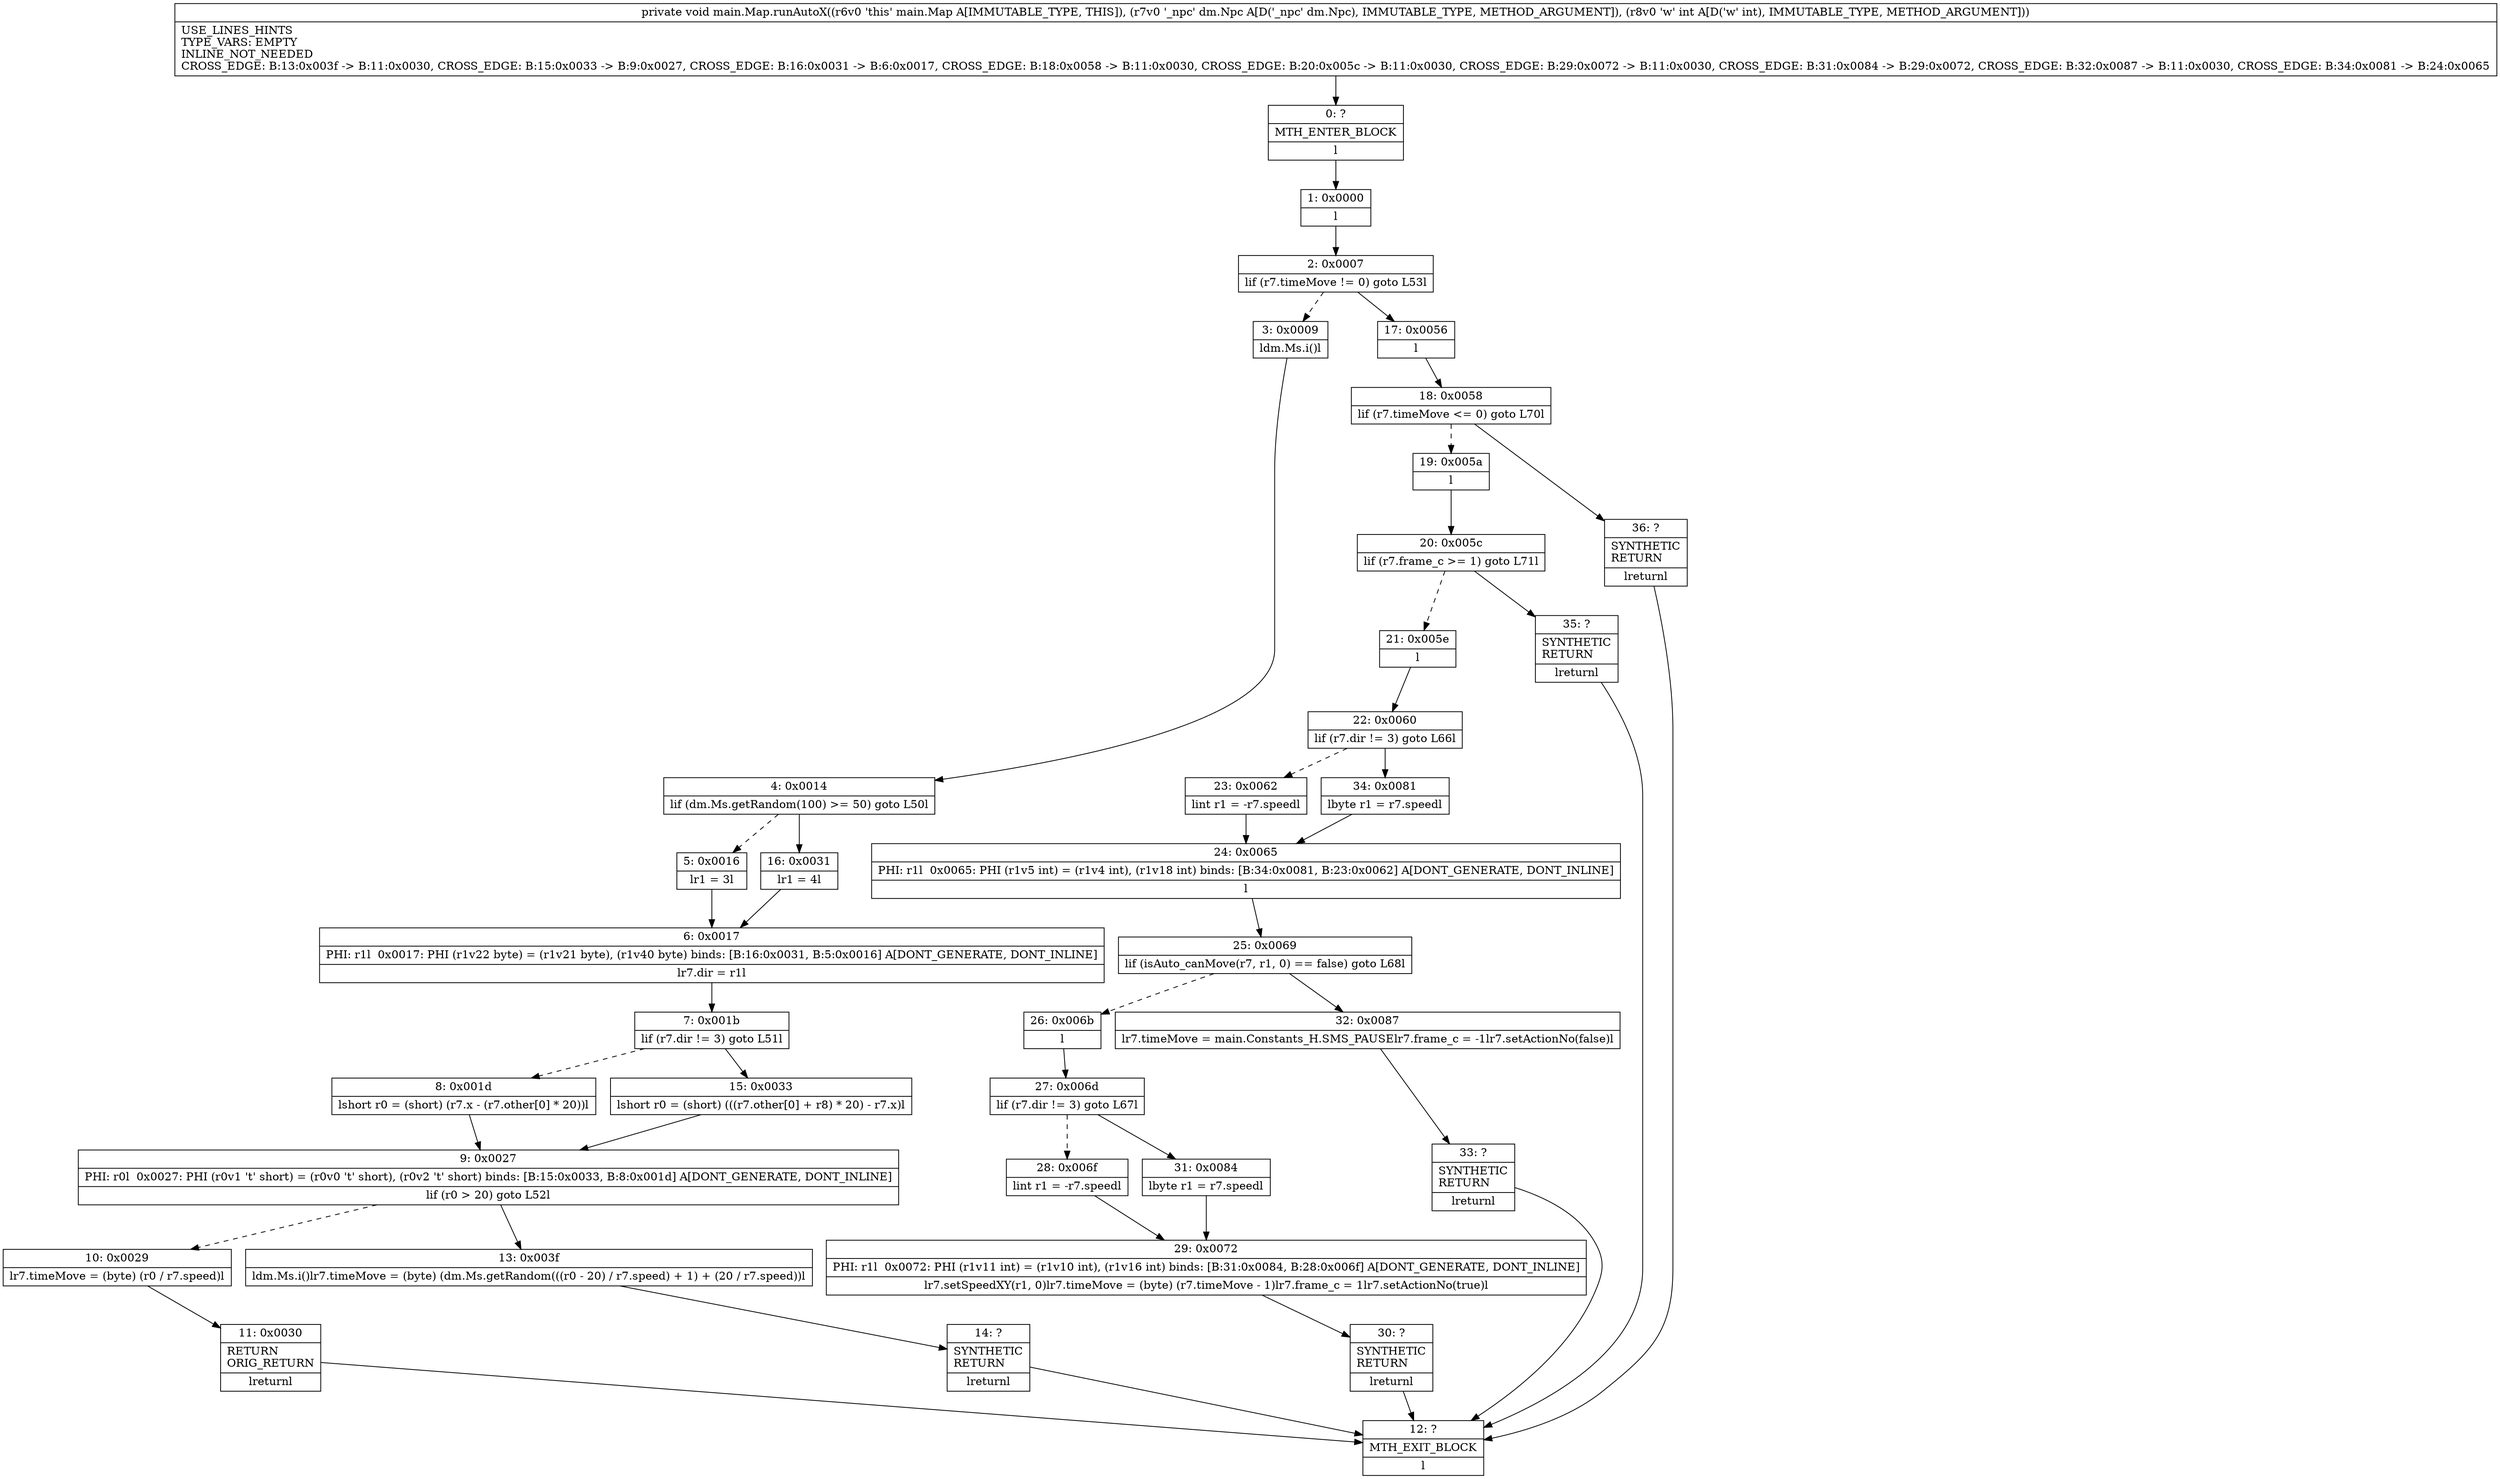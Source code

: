 digraph "CFG formain.Map.runAutoX(Ldm\/Npc;I)V" {
Node_0 [shape=record,label="{0\:\ ?|MTH_ENTER_BLOCK\l|l}"];
Node_1 [shape=record,label="{1\:\ 0x0000|l}"];
Node_2 [shape=record,label="{2\:\ 0x0007|lif (r7.timeMove != 0) goto L53l}"];
Node_3 [shape=record,label="{3\:\ 0x0009|ldm.Ms.i()l}"];
Node_4 [shape=record,label="{4\:\ 0x0014|lif (dm.Ms.getRandom(100) \>= 50) goto L50l}"];
Node_5 [shape=record,label="{5\:\ 0x0016|lr1 = 3l}"];
Node_6 [shape=record,label="{6\:\ 0x0017|PHI: r1l  0x0017: PHI (r1v22 byte) = (r1v21 byte), (r1v40 byte) binds: [B:16:0x0031, B:5:0x0016] A[DONT_GENERATE, DONT_INLINE]\l|lr7.dir = r1l}"];
Node_7 [shape=record,label="{7\:\ 0x001b|lif (r7.dir != 3) goto L51l}"];
Node_8 [shape=record,label="{8\:\ 0x001d|lshort r0 = (short) (r7.x \- (r7.other[0] * 20))l}"];
Node_9 [shape=record,label="{9\:\ 0x0027|PHI: r0l  0x0027: PHI (r0v1 't' short) = (r0v0 't' short), (r0v2 't' short) binds: [B:15:0x0033, B:8:0x001d] A[DONT_GENERATE, DONT_INLINE]\l|lif (r0 \> 20) goto L52l}"];
Node_10 [shape=record,label="{10\:\ 0x0029|lr7.timeMove = (byte) (r0 \/ r7.speed)l}"];
Node_11 [shape=record,label="{11\:\ 0x0030|RETURN\lORIG_RETURN\l|lreturnl}"];
Node_12 [shape=record,label="{12\:\ ?|MTH_EXIT_BLOCK\l|l}"];
Node_13 [shape=record,label="{13\:\ 0x003f|ldm.Ms.i()lr7.timeMove = (byte) (dm.Ms.getRandom(((r0 \- 20) \/ r7.speed) + 1) + (20 \/ r7.speed))l}"];
Node_14 [shape=record,label="{14\:\ ?|SYNTHETIC\lRETURN\l|lreturnl}"];
Node_15 [shape=record,label="{15\:\ 0x0033|lshort r0 = (short) (((r7.other[0] + r8) * 20) \- r7.x)l}"];
Node_16 [shape=record,label="{16\:\ 0x0031|lr1 = 4l}"];
Node_17 [shape=record,label="{17\:\ 0x0056|l}"];
Node_18 [shape=record,label="{18\:\ 0x0058|lif (r7.timeMove \<= 0) goto L70l}"];
Node_19 [shape=record,label="{19\:\ 0x005a|l}"];
Node_20 [shape=record,label="{20\:\ 0x005c|lif (r7.frame_c \>= 1) goto L71l}"];
Node_21 [shape=record,label="{21\:\ 0x005e|l}"];
Node_22 [shape=record,label="{22\:\ 0x0060|lif (r7.dir != 3) goto L66l}"];
Node_23 [shape=record,label="{23\:\ 0x0062|lint r1 = \-r7.speedl}"];
Node_24 [shape=record,label="{24\:\ 0x0065|PHI: r1l  0x0065: PHI (r1v5 int) = (r1v4 int), (r1v18 int) binds: [B:34:0x0081, B:23:0x0062] A[DONT_GENERATE, DONT_INLINE]\l|l}"];
Node_25 [shape=record,label="{25\:\ 0x0069|lif (isAuto_canMove(r7, r1, 0) == false) goto L68l}"];
Node_26 [shape=record,label="{26\:\ 0x006b|l}"];
Node_27 [shape=record,label="{27\:\ 0x006d|lif (r7.dir != 3) goto L67l}"];
Node_28 [shape=record,label="{28\:\ 0x006f|lint r1 = \-r7.speedl}"];
Node_29 [shape=record,label="{29\:\ 0x0072|PHI: r1l  0x0072: PHI (r1v11 int) = (r1v10 int), (r1v16 int) binds: [B:31:0x0084, B:28:0x006f] A[DONT_GENERATE, DONT_INLINE]\l|lr7.setSpeedXY(r1, 0)lr7.timeMove = (byte) (r7.timeMove \- 1)lr7.frame_c = 1lr7.setActionNo(true)l}"];
Node_30 [shape=record,label="{30\:\ ?|SYNTHETIC\lRETURN\l|lreturnl}"];
Node_31 [shape=record,label="{31\:\ 0x0084|lbyte r1 = r7.speedl}"];
Node_32 [shape=record,label="{32\:\ 0x0087|lr7.timeMove = main.Constants_H.SMS_PAUSElr7.frame_c = \-1lr7.setActionNo(false)l}"];
Node_33 [shape=record,label="{33\:\ ?|SYNTHETIC\lRETURN\l|lreturnl}"];
Node_34 [shape=record,label="{34\:\ 0x0081|lbyte r1 = r7.speedl}"];
Node_35 [shape=record,label="{35\:\ ?|SYNTHETIC\lRETURN\l|lreturnl}"];
Node_36 [shape=record,label="{36\:\ ?|SYNTHETIC\lRETURN\l|lreturnl}"];
MethodNode[shape=record,label="{private void main.Map.runAutoX((r6v0 'this' main.Map A[IMMUTABLE_TYPE, THIS]), (r7v0 '_npc' dm.Npc A[D('_npc' dm.Npc), IMMUTABLE_TYPE, METHOD_ARGUMENT]), (r8v0 'w' int A[D('w' int), IMMUTABLE_TYPE, METHOD_ARGUMENT]))  | USE_LINES_HINTS\lTYPE_VARS: EMPTY\lINLINE_NOT_NEEDED\lCROSS_EDGE: B:13:0x003f \-\> B:11:0x0030, CROSS_EDGE: B:15:0x0033 \-\> B:9:0x0027, CROSS_EDGE: B:16:0x0031 \-\> B:6:0x0017, CROSS_EDGE: B:18:0x0058 \-\> B:11:0x0030, CROSS_EDGE: B:20:0x005c \-\> B:11:0x0030, CROSS_EDGE: B:29:0x0072 \-\> B:11:0x0030, CROSS_EDGE: B:31:0x0084 \-\> B:29:0x0072, CROSS_EDGE: B:32:0x0087 \-\> B:11:0x0030, CROSS_EDGE: B:34:0x0081 \-\> B:24:0x0065\l}"];
MethodNode -> Node_0;
Node_0 -> Node_1;
Node_1 -> Node_2;
Node_2 -> Node_3[style=dashed];
Node_2 -> Node_17;
Node_3 -> Node_4;
Node_4 -> Node_5[style=dashed];
Node_4 -> Node_16;
Node_5 -> Node_6;
Node_6 -> Node_7;
Node_7 -> Node_8[style=dashed];
Node_7 -> Node_15;
Node_8 -> Node_9;
Node_9 -> Node_10[style=dashed];
Node_9 -> Node_13;
Node_10 -> Node_11;
Node_11 -> Node_12;
Node_13 -> Node_14;
Node_14 -> Node_12;
Node_15 -> Node_9;
Node_16 -> Node_6;
Node_17 -> Node_18;
Node_18 -> Node_19[style=dashed];
Node_18 -> Node_36;
Node_19 -> Node_20;
Node_20 -> Node_21[style=dashed];
Node_20 -> Node_35;
Node_21 -> Node_22;
Node_22 -> Node_23[style=dashed];
Node_22 -> Node_34;
Node_23 -> Node_24;
Node_24 -> Node_25;
Node_25 -> Node_26[style=dashed];
Node_25 -> Node_32;
Node_26 -> Node_27;
Node_27 -> Node_28[style=dashed];
Node_27 -> Node_31;
Node_28 -> Node_29;
Node_29 -> Node_30;
Node_30 -> Node_12;
Node_31 -> Node_29;
Node_32 -> Node_33;
Node_33 -> Node_12;
Node_34 -> Node_24;
Node_35 -> Node_12;
Node_36 -> Node_12;
}

